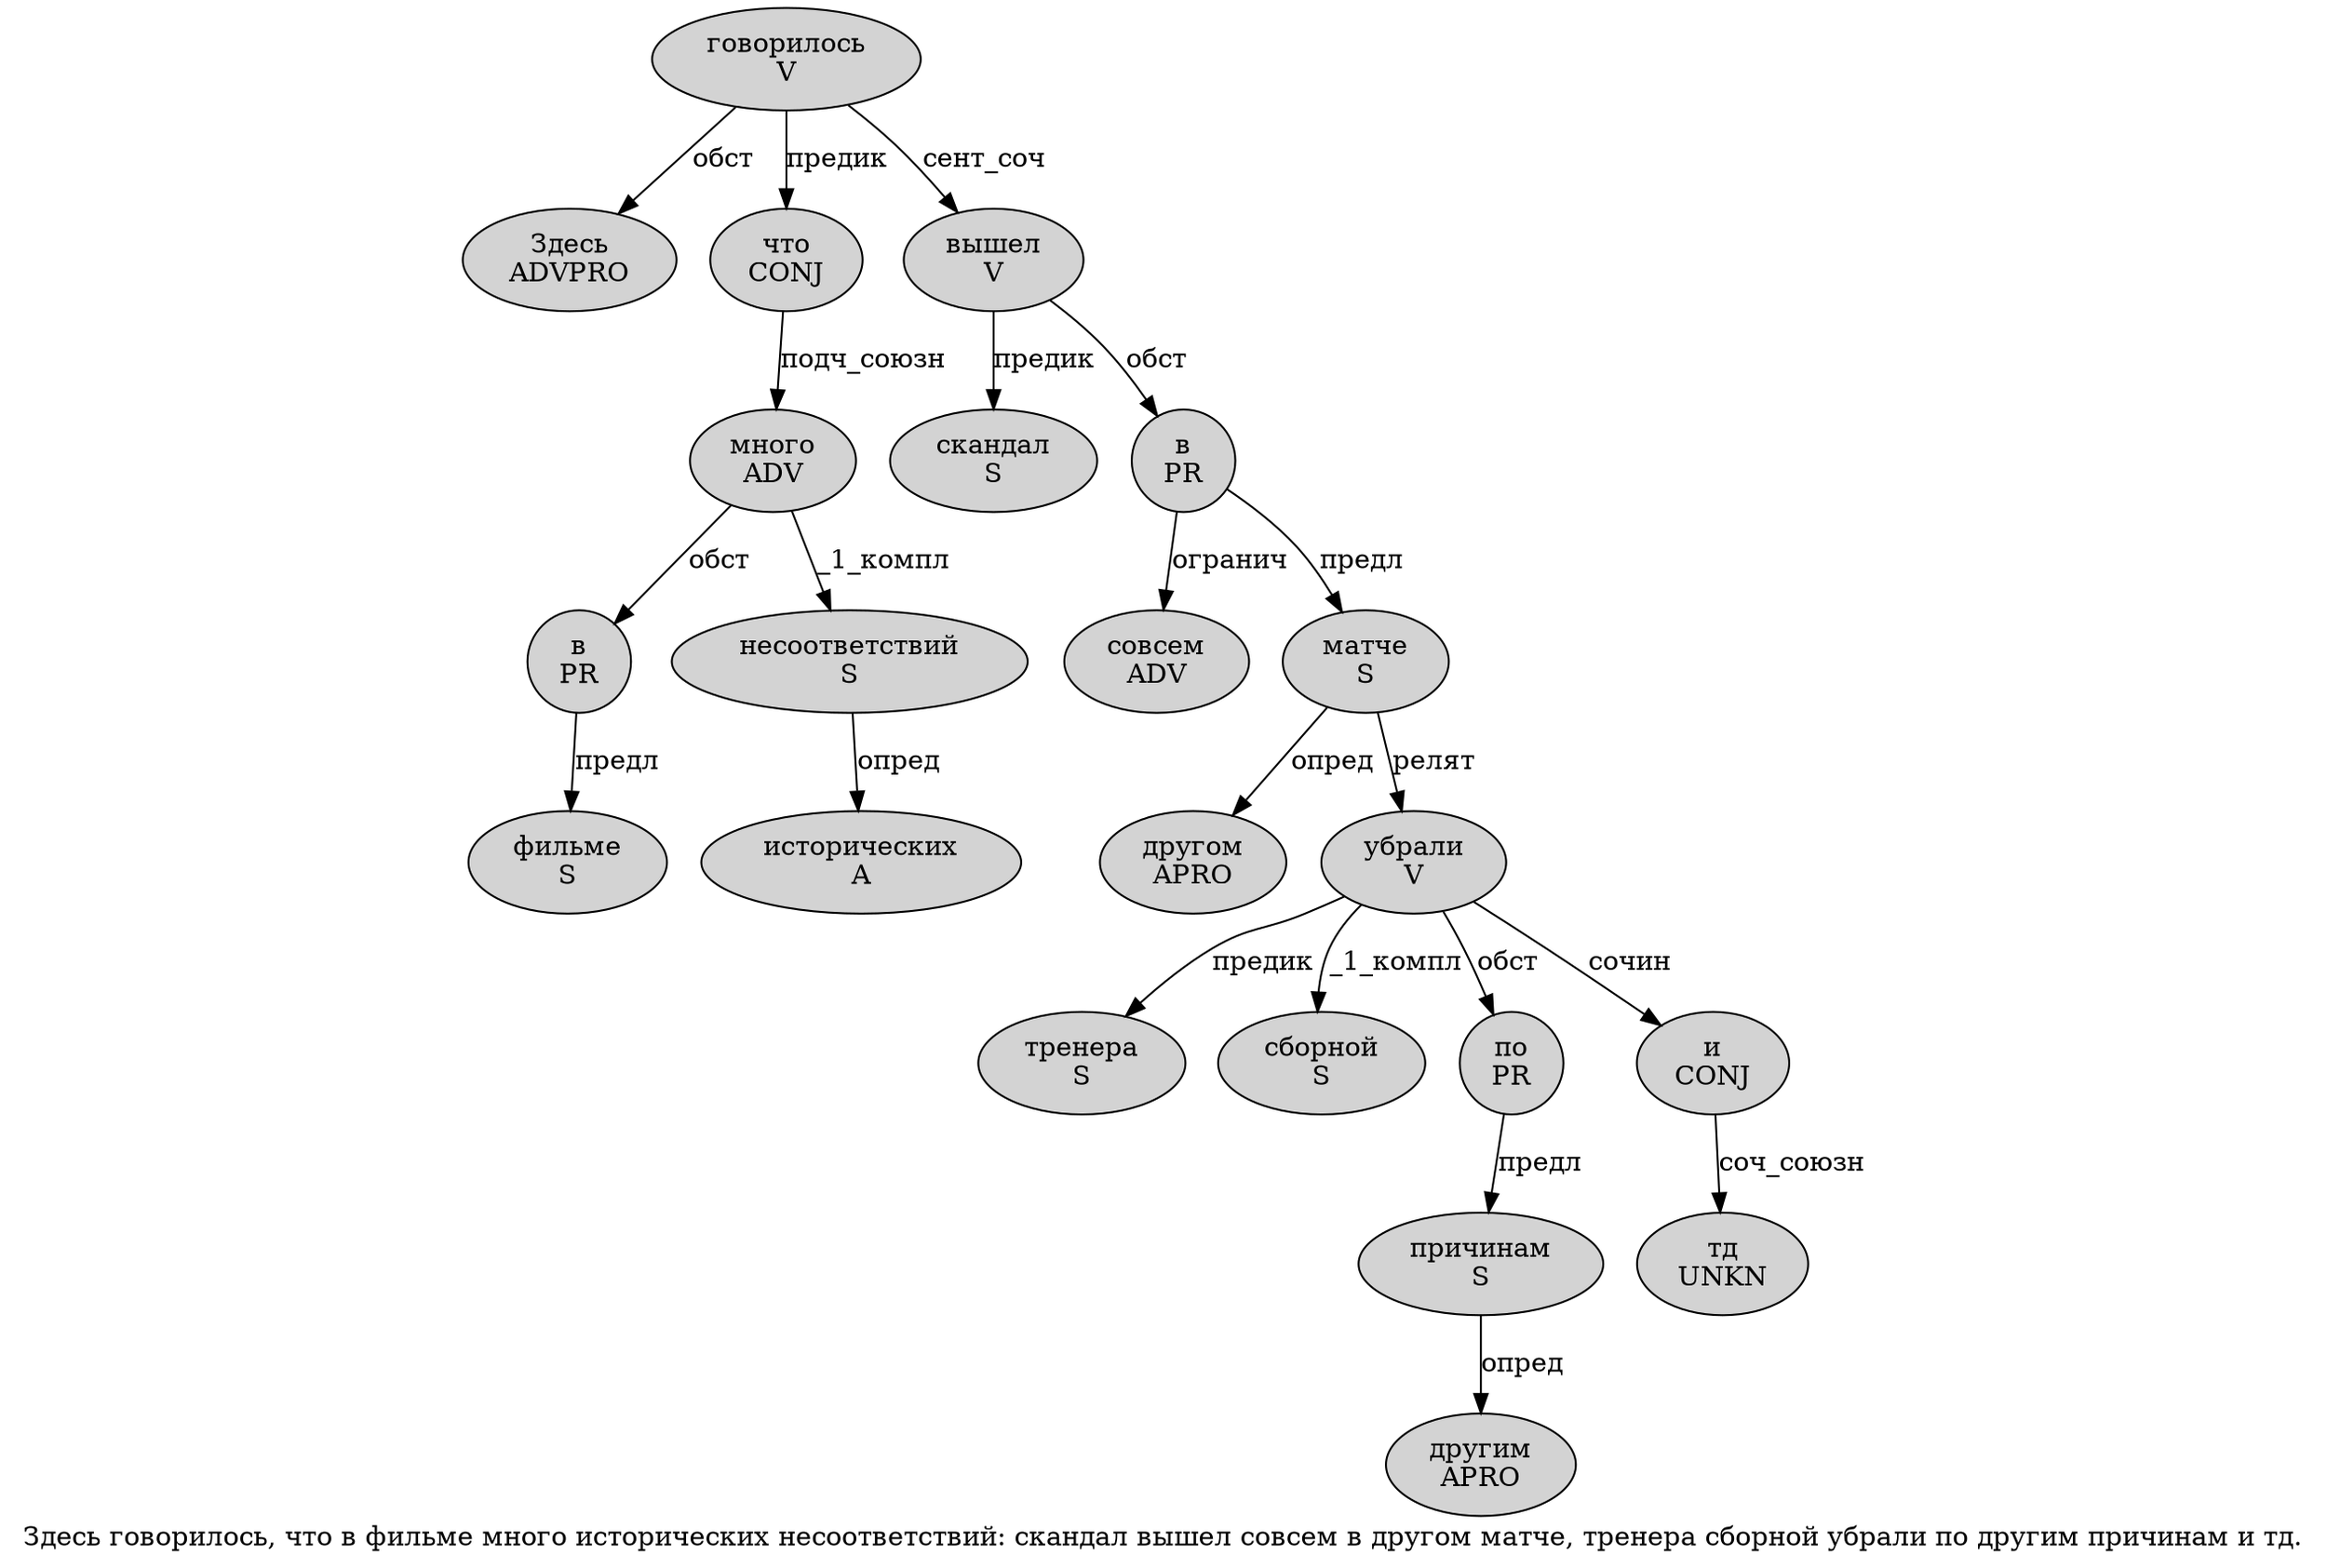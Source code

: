 digraph SENTENCE_3763 {
	graph [label="Здесь говорилось, что в фильме много исторических несоответствий: скандал вышел совсем в другом матче, тренера сборной убрали по другим причинам и тд."]
	node [style=filled]
		0 [label="Здесь
ADVPRO" color="" fillcolor=lightgray penwidth=1 shape=ellipse]
		1 [label="говорилось
V" color="" fillcolor=lightgray penwidth=1 shape=ellipse]
		3 [label="что
CONJ" color="" fillcolor=lightgray penwidth=1 shape=ellipse]
		4 [label="в
PR" color="" fillcolor=lightgray penwidth=1 shape=ellipse]
		5 [label="фильме
S" color="" fillcolor=lightgray penwidth=1 shape=ellipse]
		6 [label="много
ADV" color="" fillcolor=lightgray penwidth=1 shape=ellipse]
		7 [label="исторических
A" color="" fillcolor=lightgray penwidth=1 shape=ellipse]
		8 [label="несоответствий
S" color="" fillcolor=lightgray penwidth=1 shape=ellipse]
		10 [label="скандал
S" color="" fillcolor=lightgray penwidth=1 shape=ellipse]
		11 [label="вышел
V" color="" fillcolor=lightgray penwidth=1 shape=ellipse]
		12 [label="совсем
ADV" color="" fillcolor=lightgray penwidth=1 shape=ellipse]
		13 [label="в
PR" color="" fillcolor=lightgray penwidth=1 shape=ellipse]
		14 [label="другом
APRO" color="" fillcolor=lightgray penwidth=1 shape=ellipse]
		15 [label="матче
S" color="" fillcolor=lightgray penwidth=1 shape=ellipse]
		17 [label="тренера
S" color="" fillcolor=lightgray penwidth=1 shape=ellipse]
		18 [label="сборной
S" color="" fillcolor=lightgray penwidth=1 shape=ellipse]
		19 [label="убрали
V" color="" fillcolor=lightgray penwidth=1 shape=ellipse]
		20 [label="по
PR" color="" fillcolor=lightgray penwidth=1 shape=ellipse]
		21 [label="другим
APRO" color="" fillcolor=lightgray penwidth=1 shape=ellipse]
		22 [label="причинам
S" color="" fillcolor=lightgray penwidth=1 shape=ellipse]
		23 [label="и
CONJ" color="" fillcolor=lightgray penwidth=1 shape=ellipse]
		24 [label="тд
UNKN" color="" fillcolor=lightgray penwidth=1 shape=ellipse]
			11 -> 10 [label="предик"]
			11 -> 13 [label="обст"]
			3 -> 6 [label="подч_союзн"]
			4 -> 5 [label="предл"]
			8 -> 7 [label="опред"]
			19 -> 17 [label="предик"]
			19 -> 18 [label="_1_компл"]
			19 -> 20 [label="обст"]
			19 -> 23 [label="сочин"]
			13 -> 12 [label="огранич"]
			13 -> 15 [label="предл"]
			22 -> 21 [label="опред"]
			6 -> 4 [label="обст"]
			6 -> 8 [label="_1_компл"]
			15 -> 14 [label="опред"]
			15 -> 19 [label="релят"]
			20 -> 22 [label="предл"]
			1 -> 0 [label="обст"]
			1 -> 3 [label="предик"]
			1 -> 11 [label="сент_соч"]
			23 -> 24 [label="соч_союзн"]
}